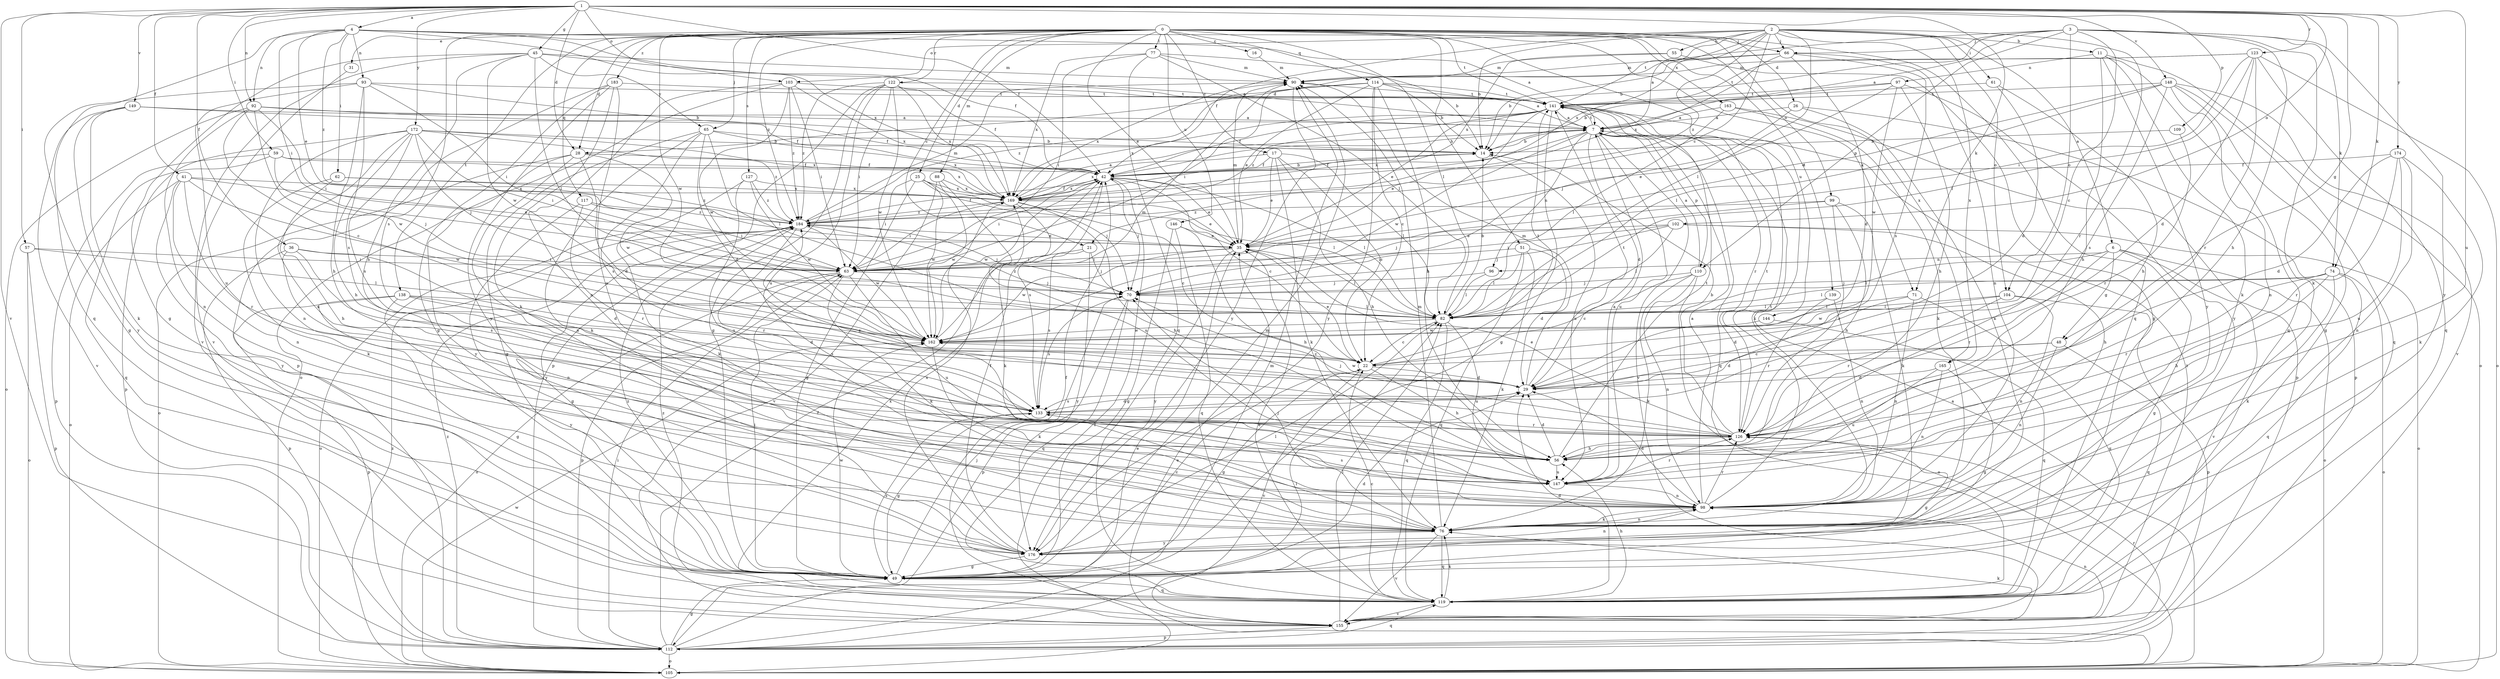 strict digraph  {
0;
1;
2;
3;
4;
6;
7;
11;
14;
16;
17;
21;
22;
25;
26;
28;
29;
31;
35;
36;
41;
42;
45;
48;
49;
51;
55;
56;
57;
59;
61;
62;
63;
65;
66;
70;
71;
74;
76;
77;
82;
88;
90;
92;
93;
96;
97;
98;
99;
102;
103;
104;
105;
109;
110;
112;
114;
117;
119;
122;
123;
126;
127;
133;
138;
139;
141;
144;
146;
147;
148;
149;
155;
162;
163;
165;
169;
172;
174;
176;
183;
184;
0 -> 16  [label=c];
0 -> 17  [label=c];
0 -> 21  [label=c];
0 -> 25  [label=d];
0 -> 26  [label=d];
0 -> 28  [label=d];
0 -> 31  [label=e];
0 -> 35  [label=e];
0 -> 51  [label=h];
0 -> 65  [label=j];
0 -> 71  [label=k];
0 -> 77  [label=l];
0 -> 82  [label=l];
0 -> 88  [label=m];
0 -> 99  [label=o];
0 -> 114  [label=q];
0 -> 117  [label=q];
0 -> 119  [label=q];
0 -> 122  [label=r];
0 -> 127  [label=s];
0 -> 133  [label=s];
0 -> 138  [label=t];
0 -> 139  [label=t];
0 -> 141  [label=t];
0 -> 144  [label=u];
0 -> 146  [label=u];
0 -> 162  [label=w];
0 -> 163  [label=x];
0 -> 165  [label=x];
0 -> 183  [label=z];
0 -> 184  [label=z];
1 -> 4  [label=a];
1 -> 28  [label=d];
1 -> 36  [label=f];
1 -> 41  [label=f];
1 -> 42  [label=f];
1 -> 45  [label=g];
1 -> 48  [label=g];
1 -> 57  [label=i];
1 -> 59  [label=i];
1 -> 71  [label=k];
1 -> 74  [label=k];
1 -> 92  [label=n];
1 -> 102  [label=o];
1 -> 103  [label=o];
1 -> 109  [label=p];
1 -> 123  [label=r];
1 -> 147  [label=u];
1 -> 148  [label=v];
1 -> 149  [label=v];
1 -> 155  [label=v];
1 -> 172  [label=y];
1 -> 174  [label=y];
2 -> 6  [label=a];
2 -> 7  [label=a];
2 -> 11  [label=b];
2 -> 14  [label=b];
2 -> 21  [label=c];
2 -> 42  [label=f];
2 -> 55  [label=h];
2 -> 61  [label=i];
2 -> 66  [label=j];
2 -> 82  [label=l];
2 -> 103  [label=o];
2 -> 104  [label=o];
2 -> 126  [label=r];
2 -> 141  [label=t];
2 -> 165  [label=x];
2 -> 169  [label=x];
2 -> 184  [label=z];
3 -> 7  [label=a];
3 -> 14  [label=b];
3 -> 22  [label=c];
3 -> 28  [label=d];
3 -> 56  [label=h];
3 -> 66  [label=j];
3 -> 74  [label=k];
3 -> 76  [label=k];
3 -> 104  [label=o];
3 -> 110  [label=p];
3 -> 176  [label=y];
4 -> 7  [label=a];
4 -> 35  [label=e];
4 -> 42  [label=f];
4 -> 62  [label=i];
4 -> 63  [label=i];
4 -> 66  [label=j];
4 -> 92  [label=n];
4 -> 93  [label=n];
4 -> 119  [label=q];
4 -> 169  [label=x];
4 -> 184  [label=z];
6 -> 48  [label=g];
6 -> 49  [label=g];
6 -> 82  [label=l];
6 -> 96  [label=n];
6 -> 105  [label=o];
6 -> 126  [label=r];
6 -> 155  [label=v];
7 -> 14  [label=b];
7 -> 29  [label=d];
7 -> 35  [label=e];
7 -> 42  [label=f];
7 -> 96  [label=n];
7 -> 110  [label=p];
7 -> 119  [label=q];
7 -> 141  [label=t];
7 -> 147  [label=u];
7 -> 155  [label=v];
7 -> 169  [label=x];
11 -> 56  [label=h];
11 -> 76  [label=k];
11 -> 97  [label=n];
11 -> 105  [label=o];
11 -> 119  [label=q];
11 -> 176  [label=y];
14 -> 42  [label=f];
14 -> 147  [label=u];
16 -> 90  [label=m];
17 -> 22  [label=c];
17 -> 35  [label=e];
17 -> 42  [label=f];
17 -> 56  [label=h];
17 -> 76  [label=k];
17 -> 82  [label=l];
17 -> 169  [label=x];
21 -> 63  [label=i];
21 -> 70  [label=j];
21 -> 133  [label=s];
21 -> 176  [label=y];
22 -> 29  [label=d];
22 -> 35  [label=e];
22 -> 49  [label=g];
22 -> 56  [label=h];
22 -> 141  [label=t];
22 -> 155  [label=v];
25 -> 49  [label=g];
25 -> 63  [label=i];
25 -> 70  [label=j];
25 -> 82  [label=l];
25 -> 162  [label=w];
25 -> 169  [label=x];
26 -> 7  [label=a];
26 -> 35  [label=e];
26 -> 76  [label=k];
26 -> 112  [label=p];
28 -> 29  [label=d];
28 -> 42  [label=f];
28 -> 98  [label=n];
28 -> 105  [label=o];
28 -> 162  [label=w];
28 -> 176  [label=y];
29 -> 90  [label=m];
29 -> 133  [label=s];
29 -> 141  [label=t];
29 -> 162  [label=w];
31 -> 155  [label=v];
35 -> 63  [label=i];
35 -> 82  [label=l];
35 -> 90  [label=m];
35 -> 162  [label=w];
35 -> 176  [label=y];
36 -> 29  [label=d];
36 -> 63  [label=i];
36 -> 98  [label=n];
36 -> 112  [label=p];
36 -> 133  [label=s];
41 -> 35  [label=e];
41 -> 98  [label=n];
41 -> 105  [label=o];
41 -> 126  [label=r];
41 -> 162  [label=w];
41 -> 169  [label=x];
41 -> 176  [label=y];
42 -> 14  [label=b];
42 -> 22  [label=c];
42 -> 35  [label=e];
42 -> 63  [label=i];
42 -> 70  [label=j];
42 -> 82  [label=l];
42 -> 133  [label=s];
42 -> 162  [label=w];
42 -> 169  [label=x];
45 -> 7  [label=a];
45 -> 49  [label=g];
45 -> 56  [label=h];
45 -> 82  [label=l];
45 -> 90  [label=m];
45 -> 155  [label=v];
45 -> 162  [label=w];
45 -> 65  [label=y];
48 -> 22  [label=c];
48 -> 29  [label=d];
48 -> 98  [label=n];
48 -> 119  [label=q];
49 -> 22  [label=c];
49 -> 29  [label=d];
49 -> 42  [label=f];
49 -> 63  [label=i];
49 -> 90  [label=m];
49 -> 119  [label=q];
49 -> 133  [label=s];
49 -> 162  [label=w];
49 -> 184  [label=z];
51 -> 29  [label=d];
51 -> 63  [label=i];
51 -> 76  [label=k];
51 -> 82  [label=l];
51 -> 119  [label=q];
55 -> 49  [label=g];
55 -> 90  [label=m];
55 -> 169  [label=x];
56 -> 29  [label=d];
56 -> 141  [label=t];
56 -> 147  [label=u];
57 -> 63  [label=i];
57 -> 82  [label=l];
57 -> 105  [label=o];
57 -> 112  [label=p];
59 -> 42  [label=f];
59 -> 70  [label=j];
59 -> 112  [label=p];
59 -> 119  [label=q];
59 -> 169  [label=x];
61 -> 29  [label=d];
61 -> 56  [label=h];
61 -> 141  [label=t];
62 -> 56  [label=h];
62 -> 76  [label=k];
62 -> 169  [label=x];
62 -> 184  [label=z];
63 -> 70  [label=j];
63 -> 76  [label=k];
63 -> 105  [label=o];
63 -> 112  [label=p];
63 -> 147  [label=u];
65 -> 14  [label=b];
65 -> 29  [label=d];
65 -> 49  [label=g];
65 -> 76  [label=k];
65 -> 82  [label=l];
65 -> 133  [label=s];
65 -> 169  [label=x];
66 -> 14  [label=b];
66 -> 29  [label=d];
66 -> 90  [label=m];
66 -> 98  [label=n];
66 -> 133  [label=s];
66 -> 169  [label=x];
70 -> 82  [label=l];
70 -> 112  [label=p];
70 -> 119  [label=q];
70 -> 133  [label=s];
71 -> 29  [label=d];
71 -> 82  [label=l];
71 -> 98  [label=n];
71 -> 119  [label=q];
74 -> 56  [label=h];
74 -> 70  [label=j];
74 -> 76  [label=k];
74 -> 82  [label=l];
74 -> 105  [label=o];
74 -> 119  [label=q];
74 -> 126  [label=r];
76 -> 70  [label=j];
76 -> 90  [label=m];
76 -> 98  [label=n];
76 -> 119  [label=q];
76 -> 155  [label=v];
76 -> 176  [label=y];
77 -> 14  [label=b];
77 -> 63  [label=i];
77 -> 82  [label=l];
77 -> 90  [label=m];
77 -> 119  [label=q];
77 -> 169  [label=x];
82 -> 14  [label=b];
82 -> 22  [label=c];
82 -> 119  [label=q];
82 -> 147  [label=u];
82 -> 162  [label=w];
82 -> 184  [label=z];
88 -> 147  [label=u];
88 -> 155  [label=v];
88 -> 162  [label=w];
88 -> 169  [label=x];
90 -> 141  [label=t];
90 -> 169  [label=x];
90 -> 176  [label=y];
92 -> 7  [label=a];
92 -> 22  [label=c];
92 -> 42  [label=f];
92 -> 63  [label=i];
92 -> 98  [label=n];
92 -> 105  [label=o];
92 -> 162  [label=w];
93 -> 14  [label=b];
93 -> 49  [label=g];
93 -> 56  [label=h];
93 -> 63  [label=i];
93 -> 133  [label=s];
93 -> 141  [label=t];
93 -> 147  [label=u];
96 -> 70  [label=j];
96 -> 82  [label=l];
97 -> 14  [label=b];
97 -> 56  [label=h];
97 -> 70  [label=j];
97 -> 141  [label=t];
97 -> 162  [label=w];
97 -> 176  [label=y];
98 -> 7  [label=a];
98 -> 29  [label=d];
98 -> 76  [label=k];
98 -> 126  [label=r];
98 -> 133  [label=s];
98 -> 141  [label=t];
99 -> 56  [label=h];
99 -> 70  [label=j];
99 -> 76  [label=k];
99 -> 126  [label=r];
99 -> 184  [label=z];
102 -> 35  [label=e];
102 -> 56  [label=h];
102 -> 63  [label=i];
102 -> 70  [label=j];
102 -> 82  [label=l];
102 -> 105  [label=o];
103 -> 63  [label=i];
103 -> 98  [label=n];
103 -> 105  [label=o];
103 -> 141  [label=t];
103 -> 162  [label=w];
103 -> 169  [label=x];
103 -> 184  [label=z];
104 -> 82  [label=l];
104 -> 98  [label=n];
104 -> 112  [label=p];
104 -> 126  [label=r];
104 -> 162  [label=w];
105 -> 7  [label=a];
105 -> 35  [label=e];
105 -> 42  [label=f];
105 -> 162  [label=w];
105 -> 184  [label=z];
109 -> 14  [label=b];
109 -> 126  [label=r];
110 -> 7  [label=a];
110 -> 22  [label=c];
110 -> 70  [label=j];
110 -> 76  [label=k];
110 -> 98  [label=n];
110 -> 105  [label=o];
112 -> 35  [label=e];
112 -> 42  [label=f];
112 -> 49  [label=g];
112 -> 63  [label=i];
112 -> 82  [label=l];
112 -> 90  [label=m];
112 -> 105  [label=o];
112 -> 119  [label=q];
112 -> 126  [label=r];
112 -> 184  [label=z];
114 -> 7  [label=a];
114 -> 14  [label=b];
114 -> 22  [label=c];
114 -> 35  [label=e];
114 -> 56  [label=h];
114 -> 63  [label=i];
114 -> 141  [label=t];
114 -> 176  [label=y];
114 -> 184  [label=z];
117 -> 63  [label=i];
117 -> 126  [label=r];
117 -> 176  [label=y];
117 -> 184  [label=z];
119 -> 22  [label=c];
119 -> 29  [label=d];
119 -> 35  [label=e];
119 -> 56  [label=h];
119 -> 76  [label=k];
119 -> 155  [label=v];
119 -> 169  [label=x];
119 -> 184  [label=z];
122 -> 42  [label=f];
122 -> 49  [label=g];
122 -> 63  [label=i];
122 -> 112  [label=p];
122 -> 141  [label=t];
122 -> 147  [label=u];
122 -> 162  [label=w];
122 -> 169  [label=x];
122 -> 184  [label=z];
123 -> 29  [label=d];
123 -> 63  [label=i];
123 -> 82  [label=l];
123 -> 90  [label=m];
123 -> 105  [label=o];
123 -> 119  [label=q];
123 -> 126  [label=r];
123 -> 141  [label=t];
126 -> 14  [label=b];
126 -> 35  [label=e];
126 -> 49  [label=g];
126 -> 56  [label=h];
126 -> 70  [label=j];
126 -> 141  [label=t];
126 -> 184  [label=z];
127 -> 76  [label=k];
127 -> 147  [label=u];
127 -> 162  [label=w];
127 -> 169  [label=x];
127 -> 184  [label=z];
133 -> 29  [label=d];
133 -> 49  [label=g];
133 -> 126  [label=r];
138 -> 29  [label=d];
138 -> 49  [label=g];
138 -> 82  [label=l];
138 -> 112  [label=p];
138 -> 133  [label=s];
138 -> 176  [label=y];
139 -> 82  [label=l];
139 -> 98  [label=n];
139 -> 126  [label=r];
141 -> 7  [label=a];
141 -> 35  [label=e];
141 -> 42  [label=f];
141 -> 49  [label=g];
141 -> 76  [label=k];
141 -> 126  [label=r];
141 -> 162  [label=w];
141 -> 169  [label=x];
141 -> 184  [label=z];
144 -> 119  [label=q];
144 -> 162  [label=w];
146 -> 35  [label=e];
146 -> 49  [label=g];
146 -> 56  [label=h];
146 -> 119  [label=q];
147 -> 7  [label=a];
147 -> 98  [label=n];
147 -> 126  [label=r];
148 -> 35  [label=e];
148 -> 49  [label=g];
148 -> 82  [label=l];
148 -> 98  [label=n];
148 -> 119  [label=q];
148 -> 133  [label=s];
148 -> 141  [label=t];
148 -> 155  [label=v];
149 -> 7  [label=a];
149 -> 42  [label=f];
149 -> 76  [label=k];
149 -> 155  [label=v];
149 -> 176  [label=y];
155 -> 70  [label=j];
155 -> 76  [label=k];
155 -> 82  [label=l];
155 -> 98  [label=n];
155 -> 112  [label=p];
155 -> 141  [label=t];
162 -> 22  [label=c];
162 -> 76  [label=k];
162 -> 90  [label=m];
163 -> 7  [label=a];
163 -> 76  [label=k];
163 -> 82  [label=l];
163 -> 112  [label=p];
165 -> 29  [label=d];
165 -> 49  [label=g];
165 -> 98  [label=n];
165 -> 147  [label=u];
169 -> 7  [label=a];
169 -> 22  [label=c];
169 -> 35  [label=e];
169 -> 42  [label=f];
169 -> 56  [label=h];
169 -> 63  [label=i];
169 -> 76  [label=k];
169 -> 184  [label=z];
172 -> 14  [label=b];
172 -> 56  [label=h];
172 -> 63  [label=i];
172 -> 70  [label=j];
172 -> 98  [label=n];
172 -> 112  [label=p];
172 -> 133  [label=s];
172 -> 147  [label=u];
172 -> 169  [label=x];
172 -> 184  [label=z];
174 -> 29  [label=d];
174 -> 42  [label=f];
174 -> 76  [label=k];
174 -> 98  [label=n];
174 -> 126  [label=r];
174 -> 147  [label=u];
176 -> 42  [label=f];
176 -> 49  [label=g];
176 -> 82  [label=l];
176 -> 98  [label=n];
176 -> 169  [label=x];
183 -> 49  [label=g];
183 -> 76  [label=k];
183 -> 112  [label=p];
183 -> 141  [label=t];
183 -> 147  [label=u];
183 -> 176  [label=y];
184 -> 35  [label=e];
184 -> 42  [label=f];
184 -> 49  [label=g];
184 -> 70  [label=j];
184 -> 90  [label=m];
184 -> 105  [label=o];
184 -> 126  [label=r];
184 -> 162  [label=w];
}
